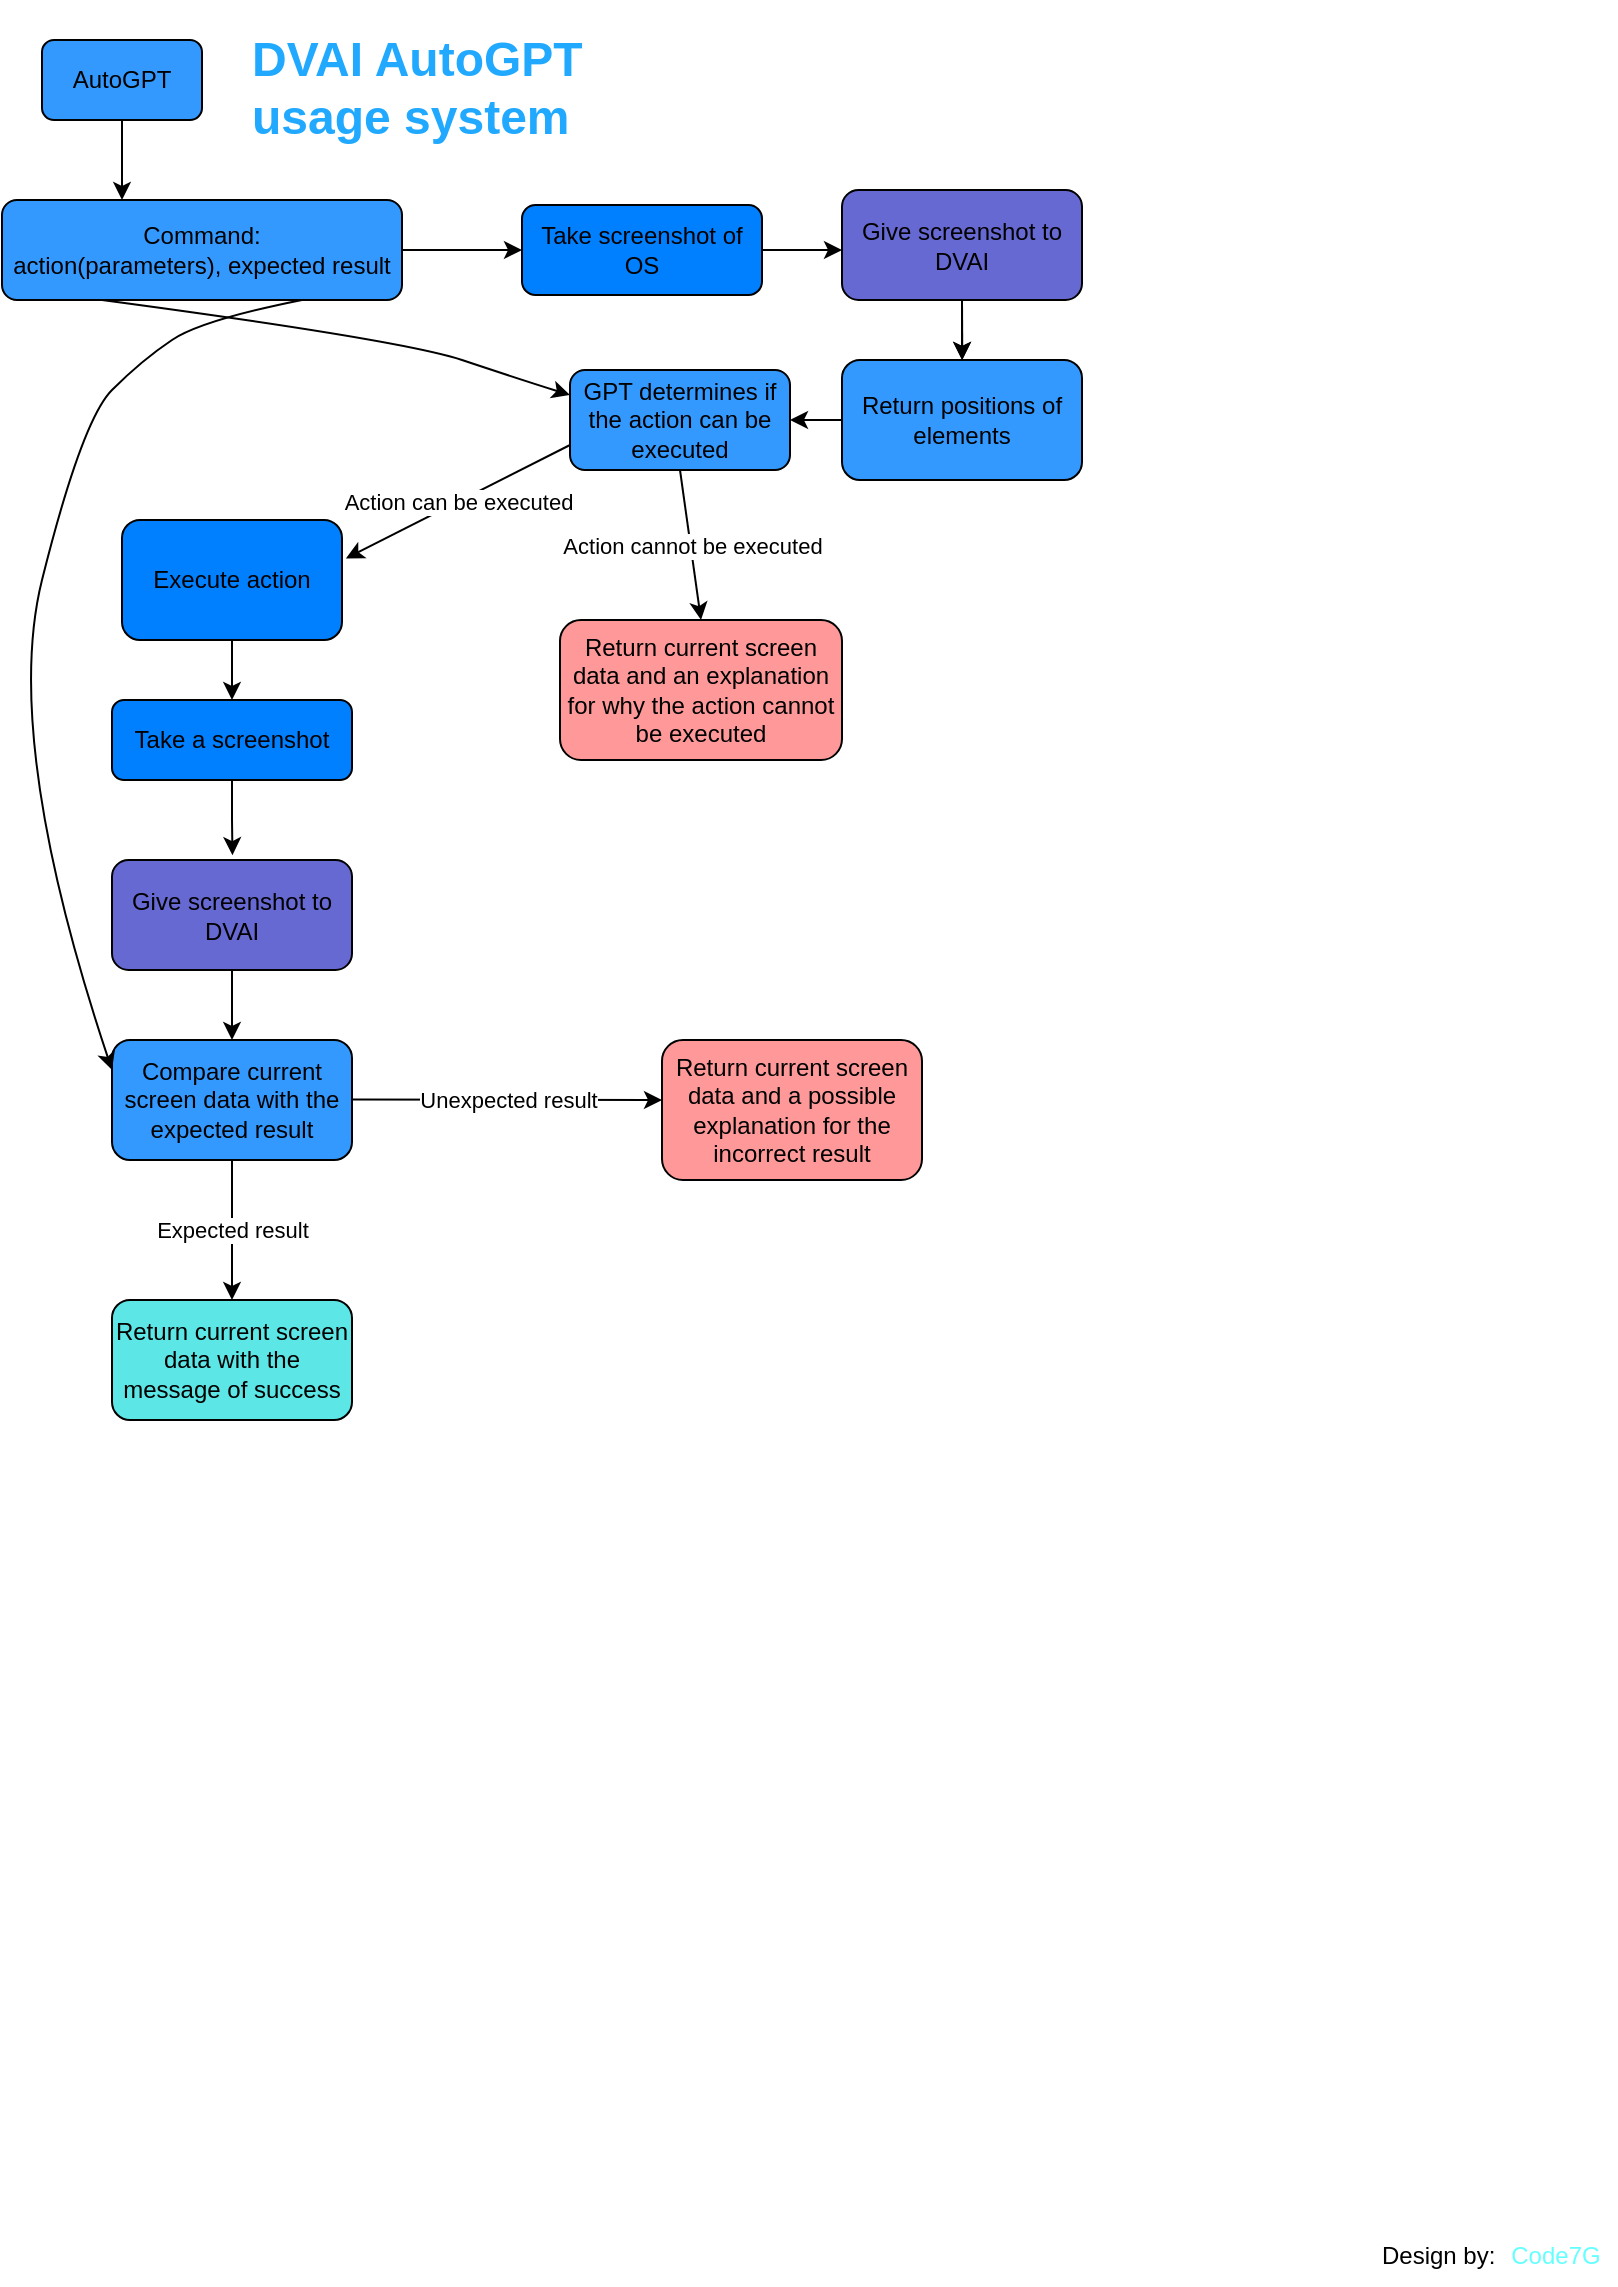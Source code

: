 <mxfile version="21.6.5" type="device">
  <diagram name="Page-1" id="1D2-Nhp47-rkcNYjSydB">
    <mxGraphModel dx="2074" dy="1196" grid="1" gridSize="10" guides="1" tooltips="1" connect="1" arrows="1" fold="1" page="1" pageScale="1" pageWidth="827" pageHeight="1169" math="0" shadow="0">
      <root>
        <mxCell id="0" />
        <mxCell id="1" parent="0" />
        <mxCell id="d9SfHAU4DeMQL1Lp1Af6-2" style="edgeStyle=orthogonalEdgeStyle;rounded=0;orthogonalLoop=1;jettySize=auto;html=1;" parent="1" source="d9SfHAU4DeMQL1Lp1Af6-1" edge="1">
          <mxGeometry relative="1" as="geometry">
            <mxPoint x="80" y="120" as="targetPoint" />
          </mxGeometry>
        </mxCell>
        <mxCell id="d9SfHAU4DeMQL1Lp1Af6-1" value="AutoGPT" style="rounded=1;whiteSpace=wrap;html=1;fillColor=#3399FF;" parent="1" vertex="1">
          <mxGeometry x="40" y="40" width="80" height="40" as="geometry" />
        </mxCell>
        <mxCell id="d9SfHAU4DeMQL1Lp1Af6-5" style="edgeStyle=orthogonalEdgeStyle;rounded=0;orthogonalLoop=1;jettySize=auto;html=1;exitX=1;exitY=0.5;exitDx=0;exitDy=0;" parent="1" source="d9SfHAU4DeMQL1Lp1Af6-3" edge="1">
          <mxGeometry relative="1" as="geometry">
            <mxPoint x="280" y="145" as="targetPoint" />
          </mxGeometry>
        </mxCell>
        <mxCell id="d9SfHAU4DeMQL1Lp1Af6-3" value="Command:&lt;br&gt;action(parameters), expected result" style="rounded=1;whiteSpace=wrap;html=1;fillColor=#3399FF;" parent="1" vertex="1">
          <mxGeometry x="20" y="120" width="200" height="50" as="geometry" />
        </mxCell>
        <mxCell id="d9SfHAU4DeMQL1Lp1Af6-7" style="edgeStyle=orthogonalEdgeStyle;rounded=0;orthogonalLoop=1;jettySize=auto;html=1;exitX=1;exitY=0.5;exitDx=0;exitDy=0;" parent="1" source="d9SfHAU4DeMQL1Lp1Af6-6" edge="1">
          <mxGeometry relative="1" as="geometry">
            <mxPoint x="440" y="145" as="targetPoint" />
          </mxGeometry>
        </mxCell>
        <mxCell id="d9SfHAU4DeMQL1Lp1Af6-6" value="Take screenshot of OS" style="rounded=1;whiteSpace=wrap;html=1;fillColor=#007FFF;" parent="1" vertex="1">
          <mxGeometry x="280" y="122.5" width="120" height="45" as="geometry" />
        </mxCell>
        <mxCell id="d9SfHAU4DeMQL1Lp1Af6-9" style="edgeStyle=orthogonalEdgeStyle;rounded=0;orthogonalLoop=1;jettySize=auto;html=1;exitX=0.5;exitY=1;exitDx=0;exitDy=0;" parent="1" source="d9SfHAU4DeMQL1Lp1Af6-8" edge="1">
          <mxGeometry relative="1" as="geometry">
            <mxPoint x="500.143" y="200" as="targetPoint" />
          </mxGeometry>
        </mxCell>
        <mxCell id="GXu4cSaPvWq20g4TVZwq-1" value="" style="edgeStyle=orthogonalEdgeStyle;rounded=0;orthogonalLoop=1;jettySize=auto;html=1;" edge="1" parent="1" source="d9SfHAU4DeMQL1Lp1Af6-8" target="d9SfHAU4DeMQL1Lp1Af6-10">
          <mxGeometry relative="1" as="geometry" />
        </mxCell>
        <mxCell id="d9SfHAU4DeMQL1Lp1Af6-8" value="Give screenshot to DVAI" style="rounded=1;whiteSpace=wrap;html=1;fillColor=#6669D1;" parent="1" vertex="1">
          <mxGeometry x="440" y="115" width="120" height="55" as="geometry" />
        </mxCell>
        <mxCell id="d9SfHAU4DeMQL1Lp1Af6-12" style="edgeStyle=orthogonalEdgeStyle;rounded=0;orthogonalLoop=1;jettySize=auto;html=1;entryX=1;entryY=0.5;entryDx=0;entryDy=0;" parent="1" source="d9SfHAU4DeMQL1Lp1Af6-10" target="d9SfHAU4DeMQL1Lp1Af6-11" edge="1">
          <mxGeometry relative="1" as="geometry" />
        </mxCell>
        <mxCell id="d9SfHAU4DeMQL1Lp1Af6-10" value="Return positions of elements" style="rounded=1;whiteSpace=wrap;html=1;fillColor=#3399FF;" parent="1" vertex="1">
          <mxGeometry x="440" y="200" width="120" height="60" as="geometry" />
        </mxCell>
        <mxCell id="d9SfHAU4DeMQL1Lp1Af6-11" value="GPT determines if the action can be executed" style="rounded=1;whiteSpace=wrap;html=1;fillColor=#3399FF;" parent="1" vertex="1">
          <mxGeometry x="304" y="205" width="110" height="50" as="geometry" />
        </mxCell>
        <mxCell id="d9SfHAU4DeMQL1Lp1Af6-13" value="" style="curved=1;endArrow=classic;html=1;rounded=0;exitX=0.25;exitY=1;exitDx=0;exitDy=0;entryX=0;entryY=0.25;entryDx=0;entryDy=0;" parent="1" source="d9SfHAU4DeMQL1Lp1Af6-3" target="d9SfHAU4DeMQL1Lp1Af6-11" edge="1">
          <mxGeometry width="50" height="50" relative="1" as="geometry">
            <mxPoint x="150" y="240" as="sourcePoint" />
            <mxPoint x="200" y="190" as="targetPoint" />
            <Array as="points">
              <mxPoint x="220" y="190" />
              <mxPoint x="280" y="210" />
            </Array>
          </mxGeometry>
        </mxCell>
        <mxCell id="d9SfHAU4DeMQL1Lp1Af6-26" style="edgeStyle=orthogonalEdgeStyle;rounded=0;orthogonalLoop=1;jettySize=auto;html=1;" parent="1" source="d9SfHAU4DeMQL1Lp1Af6-14" edge="1">
          <mxGeometry relative="1" as="geometry">
            <mxPoint x="135" y="370" as="targetPoint" />
          </mxGeometry>
        </mxCell>
        <mxCell id="d9SfHAU4DeMQL1Lp1Af6-14" value="Execute action" style="rounded=1;whiteSpace=wrap;html=1;fillColor=#007FFF;" parent="1" vertex="1">
          <mxGeometry x="80" y="280" width="110" height="60" as="geometry" />
        </mxCell>
        <mxCell id="d9SfHAU4DeMQL1Lp1Af6-17" value="Return current screen data and an explanation for why the action cannot be executed" style="rounded=1;whiteSpace=wrap;html=1;fillColor=#FF9999;" parent="1" vertex="1">
          <mxGeometry x="299" y="330" width="141" height="70" as="geometry" />
        </mxCell>
        <mxCell id="d9SfHAU4DeMQL1Lp1Af6-18" value="" style="endArrow=classic;html=1;rounded=0;exitX=0.5;exitY=1;exitDx=0;exitDy=0;entryX=0.5;entryY=0;entryDx=0;entryDy=0;" parent="1" source="d9SfHAU4DeMQL1Lp1Af6-11" target="d9SfHAU4DeMQL1Lp1Af6-17" edge="1">
          <mxGeometry relative="1" as="geometry">
            <mxPoint x="310" y="290" as="sourcePoint" />
            <mxPoint x="410" y="290" as="targetPoint" />
          </mxGeometry>
        </mxCell>
        <mxCell id="d9SfHAU4DeMQL1Lp1Af6-19" value="Action cannot be executed" style="edgeLabel;resizable=0;html=1;align=center;verticalAlign=middle;" parent="d9SfHAU4DeMQL1Lp1Af6-18" connectable="0" vertex="1">
          <mxGeometry relative="1" as="geometry" />
        </mxCell>
        <mxCell id="d9SfHAU4DeMQL1Lp1Af6-20" value="" style="endArrow=classic;html=1;rounded=0;exitX=0;exitY=0.75;exitDx=0;exitDy=0;entryX=1.018;entryY=0.32;entryDx=0;entryDy=0;entryPerimeter=0;" parent="1" source="d9SfHAU4DeMQL1Lp1Af6-11" target="d9SfHAU4DeMQL1Lp1Af6-14" edge="1">
          <mxGeometry relative="1" as="geometry">
            <mxPoint x="160" y="290" as="sourcePoint" />
            <mxPoint x="260" y="290" as="targetPoint" />
          </mxGeometry>
        </mxCell>
        <mxCell id="d9SfHAU4DeMQL1Lp1Af6-21" value="Action can be executed" style="edgeLabel;resizable=0;html=1;align=center;verticalAlign=middle;" parent="d9SfHAU4DeMQL1Lp1Af6-20" connectable="0" vertex="1">
          <mxGeometry relative="1" as="geometry" />
        </mxCell>
        <mxCell id="d9SfHAU4DeMQL1Lp1Af6-29" style="edgeStyle=orthogonalEdgeStyle;rounded=0;orthogonalLoop=1;jettySize=auto;html=1;entryX=0.502;entryY=-0.044;entryDx=0;entryDy=0;entryPerimeter=0;" parent="1" source="d9SfHAU4DeMQL1Lp1Af6-27" target="d9SfHAU4DeMQL1Lp1Af6-28" edge="1">
          <mxGeometry relative="1" as="geometry" />
        </mxCell>
        <mxCell id="d9SfHAU4DeMQL1Lp1Af6-27" value="Take a screenshot" style="rounded=1;whiteSpace=wrap;html=1;fillColor=#007FFF;" parent="1" vertex="1">
          <mxGeometry x="75" y="370" width="120" height="40" as="geometry" />
        </mxCell>
        <mxCell id="d9SfHAU4DeMQL1Lp1Af6-30" style="edgeStyle=orthogonalEdgeStyle;rounded=0;orthogonalLoop=1;jettySize=auto;html=1;" parent="1" source="d9SfHAU4DeMQL1Lp1Af6-28" edge="1">
          <mxGeometry relative="1" as="geometry">
            <mxPoint x="135" y="540" as="targetPoint" />
          </mxGeometry>
        </mxCell>
        <mxCell id="d9SfHAU4DeMQL1Lp1Af6-28" value="Give screenshot to DVAI" style="rounded=1;whiteSpace=wrap;html=1;fillColor=#6669D1;" parent="1" vertex="1">
          <mxGeometry x="75" y="450" width="120" height="55" as="geometry" />
        </mxCell>
        <mxCell id="d9SfHAU4DeMQL1Lp1Af6-31" value="Compare current screen data with the expected result" style="rounded=1;whiteSpace=wrap;html=1;fillColor=#3399FF;" parent="1" vertex="1">
          <mxGeometry x="75" y="540" width="120" height="60" as="geometry" />
        </mxCell>
        <mxCell id="d9SfHAU4DeMQL1Lp1Af6-32" value="" style="curved=1;endArrow=classic;html=1;rounded=0;exitX=0.75;exitY=1;exitDx=0;exitDy=0;entryX=0;entryY=0.25;entryDx=0;entryDy=0;" parent="1" source="d9SfHAU4DeMQL1Lp1Af6-3" target="d9SfHAU4DeMQL1Lp1Af6-31" edge="1">
          <mxGeometry width="50" height="50" relative="1" as="geometry">
            <mxPoint x="60" y="270" as="sourcePoint" />
            <mxPoint x="60" y="560" as="targetPoint" />
            <Array as="points">
              <mxPoint x="120" y="180" />
              <mxPoint x="90" y="200" />
              <mxPoint x="60" y="230" />
              <mxPoint x="20" y="390" />
            </Array>
          </mxGeometry>
        </mxCell>
        <mxCell id="d9SfHAU4DeMQL1Lp1Af6-34" value="" style="endArrow=classic;html=1;rounded=0;" parent="1" edge="1">
          <mxGeometry relative="1" as="geometry">
            <mxPoint x="195" y="569.8" as="sourcePoint" />
            <mxPoint x="350" y="570" as="targetPoint" />
          </mxGeometry>
        </mxCell>
        <mxCell id="d9SfHAU4DeMQL1Lp1Af6-35" value="Unexpected result" style="edgeLabel;resizable=0;html=1;align=center;verticalAlign=middle;" parent="d9SfHAU4DeMQL1Lp1Af6-34" connectable="0" vertex="1">
          <mxGeometry relative="1" as="geometry" />
        </mxCell>
        <mxCell id="d9SfHAU4DeMQL1Lp1Af6-36" value="Return current screen data and a possible explanation for the incorrect result" style="rounded=1;whiteSpace=wrap;html=1;fillColor=#FF9999;" parent="1" vertex="1">
          <mxGeometry x="350" y="540" width="130" height="70" as="geometry" />
        </mxCell>
        <mxCell id="d9SfHAU4DeMQL1Lp1Af6-37" value="" style="endArrow=classic;html=1;rounded=0;exitX=0.5;exitY=1;exitDx=0;exitDy=0;" parent="1" source="d9SfHAU4DeMQL1Lp1Af6-31" edge="1">
          <mxGeometry relative="1" as="geometry">
            <mxPoint x="100" y="680" as="sourcePoint" />
            <mxPoint x="135" y="670" as="targetPoint" />
          </mxGeometry>
        </mxCell>
        <mxCell id="d9SfHAU4DeMQL1Lp1Af6-38" value="Expected result" style="edgeLabel;resizable=0;html=1;align=center;verticalAlign=middle;" parent="d9SfHAU4DeMQL1Lp1Af6-37" connectable="0" vertex="1">
          <mxGeometry relative="1" as="geometry" />
        </mxCell>
        <mxCell id="d9SfHAU4DeMQL1Lp1Af6-39" value="Return current screen data with the message of success" style="rounded=1;whiteSpace=wrap;html=1;fillColor=#5CE6E6;" parent="1" vertex="1">
          <mxGeometry x="75" y="670" width="120" height="60" as="geometry" />
        </mxCell>
        <mxCell id="R1MkLScNghR0uF7YbVvb-16" value="&lt;h1&gt;&lt;font color=&quot;#20a9fe&quot;&gt;DVAI AutoGPT usage system&lt;/font&gt;&lt;/h1&gt;" style="text;html=1;strokeColor=none;fillColor=none;spacing=5;spacingTop=-20;whiteSpace=wrap;overflow=hidden;rounded=0;" parent="1" vertex="1">
          <mxGeometry x="140" y="30" width="179" height="120" as="geometry" />
        </mxCell>
        <mxCell id="PRYq53YiDl_5siPRFwIJ-1" value="Design by:&amp;nbsp;" style="text;html=1;strokeColor=none;fillColor=none;align=center;verticalAlign=middle;whiteSpace=wrap;rounded=0;" parent="1" vertex="1">
          <mxGeometry x="700" y="1132.5" width="80" height="30" as="geometry" />
        </mxCell>
        <mxCell id="PRYq53YiDl_5siPRFwIJ-3" value="&lt;font color=&quot;#66ffff&quot;&gt;Code7G&lt;/font&gt;" style="text;html=1;strokeColor=none;fillColor=none;align=center;verticalAlign=middle;whiteSpace=wrap;rounded=0;" parent="1" vertex="1">
          <mxGeometry x="767" y="1132.5" width="60" height="30" as="geometry" />
        </mxCell>
      </root>
    </mxGraphModel>
  </diagram>
</mxfile>
